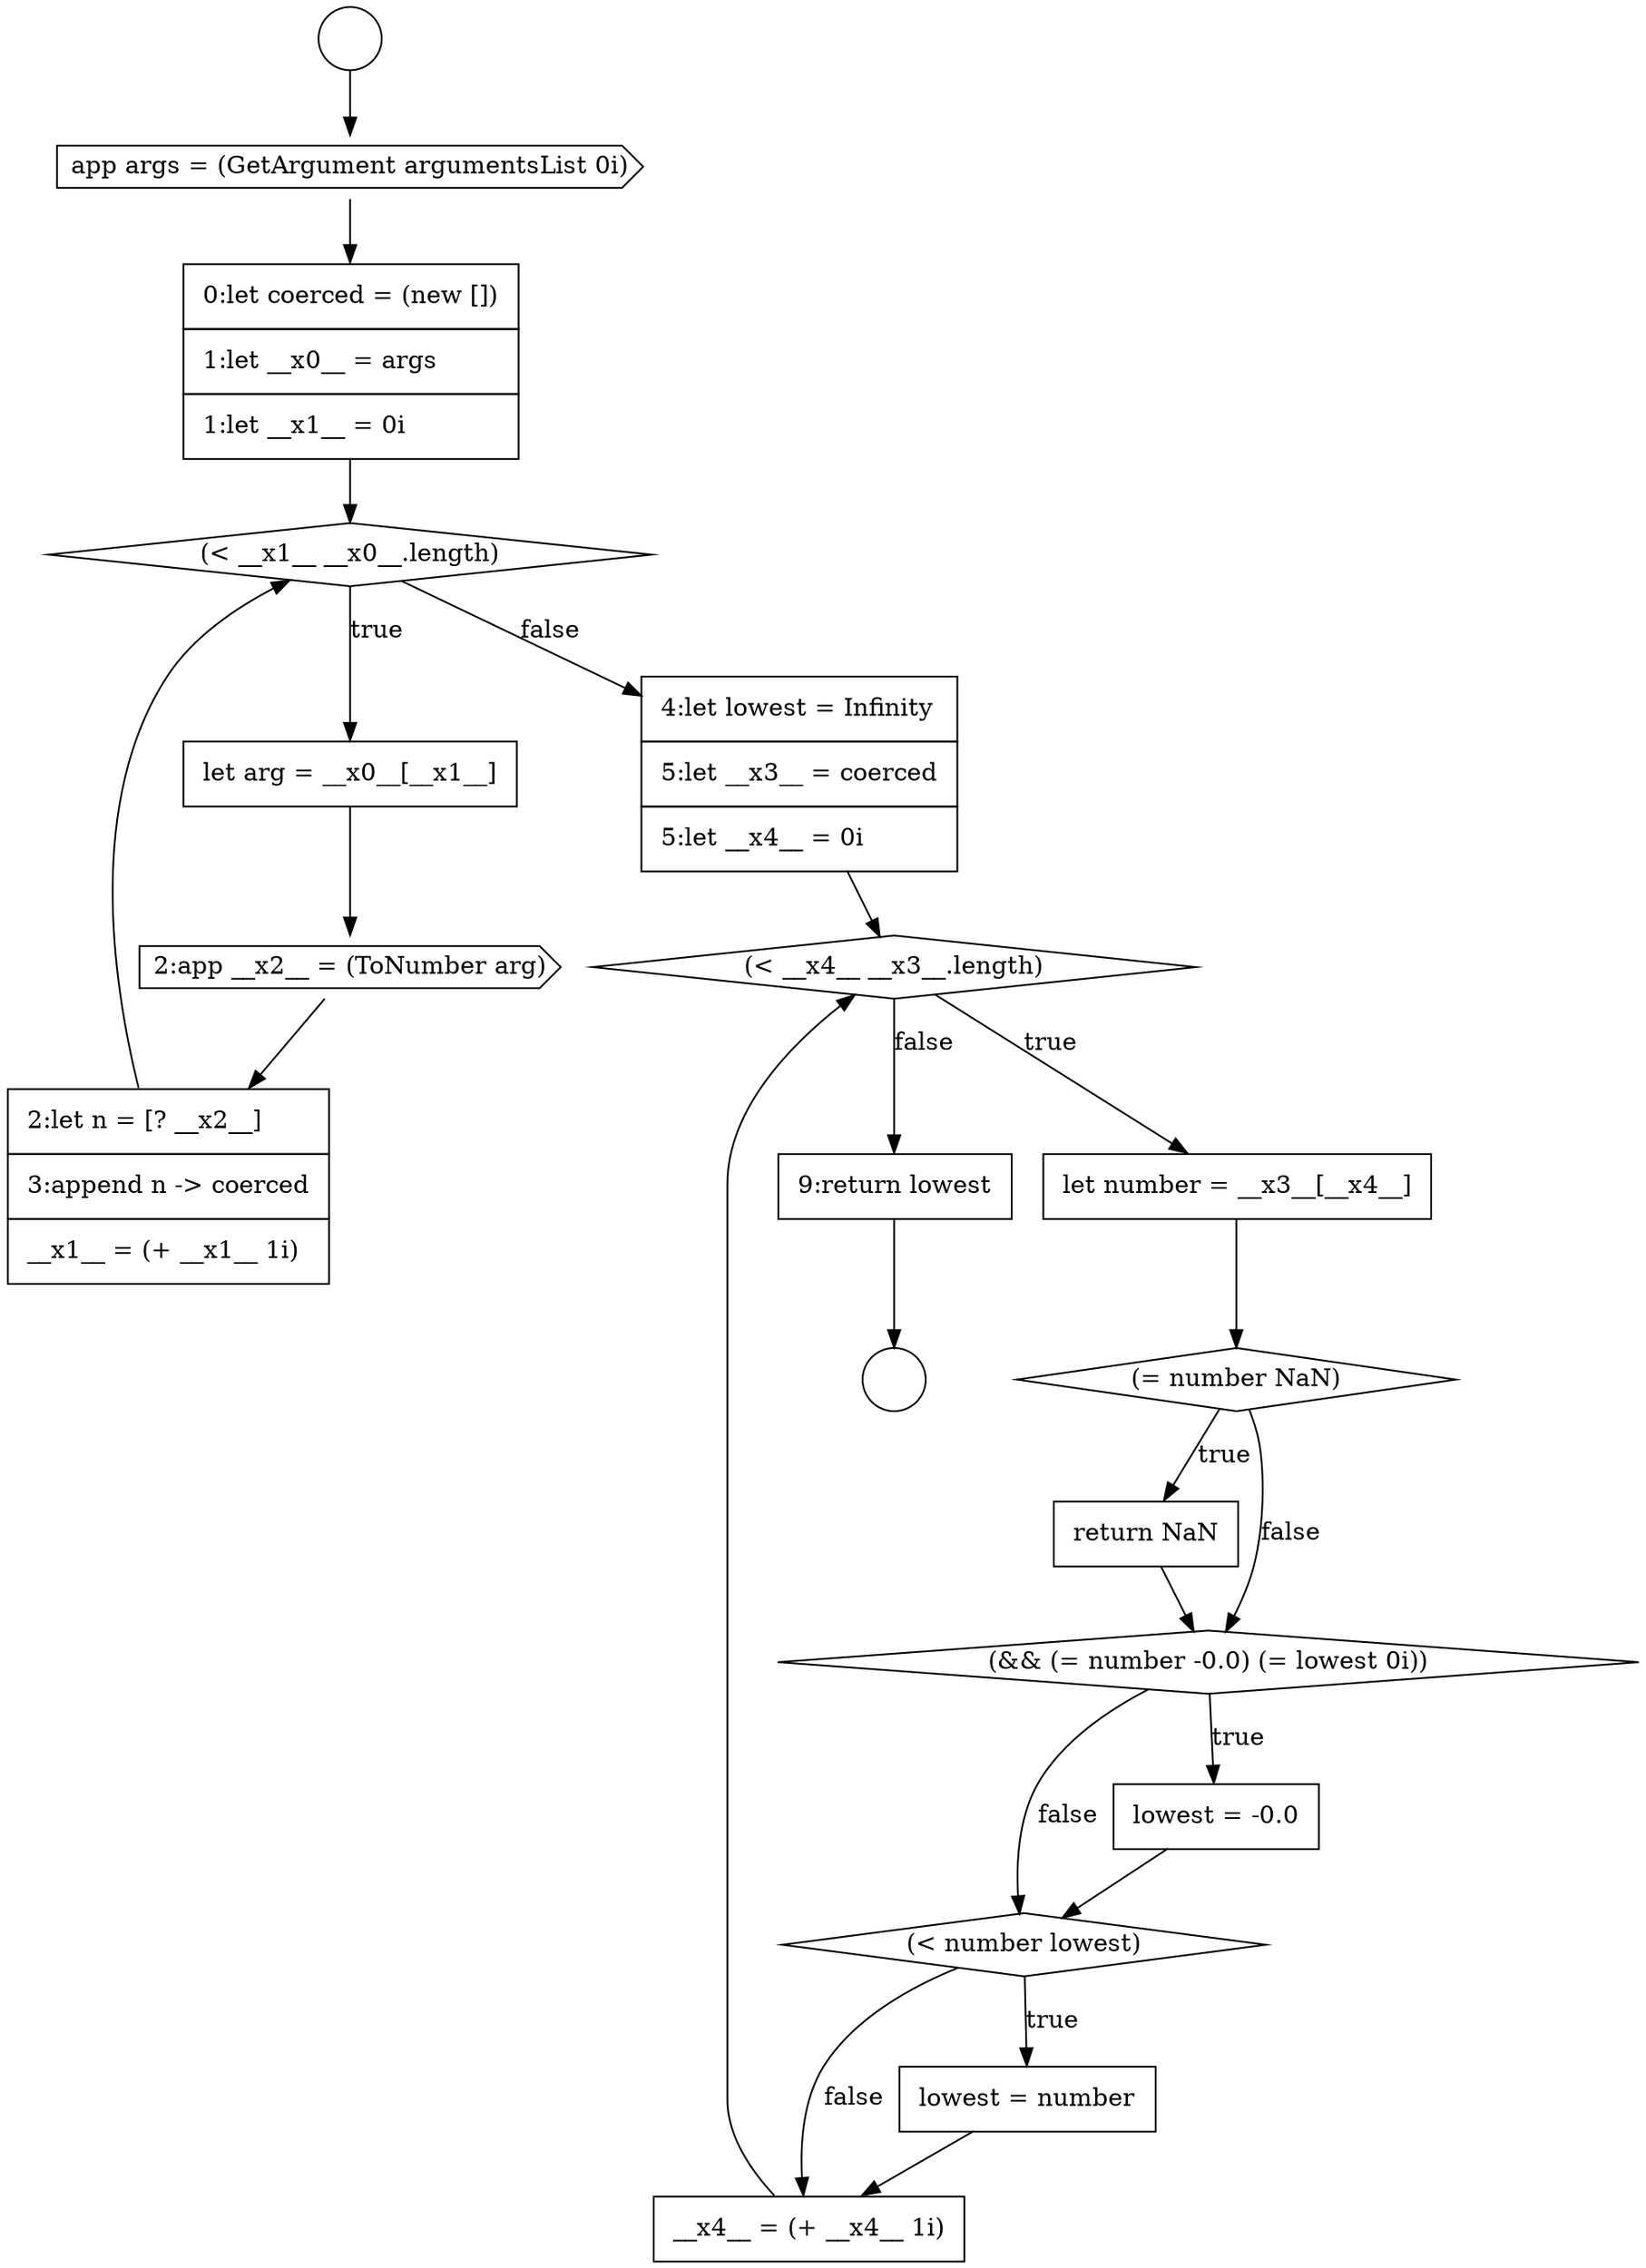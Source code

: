 digraph {
  node13283 [shape=circle label=" " color="black" fillcolor="white" style=filled]
  node13298 [shape=none, margin=0, label=<<font color="black">
    <table border="0" cellborder="1" cellspacing="0" cellpadding="10">
      <tr><td align="left">lowest = number</td></tr>
    </table>
  </font>> color="black" fillcolor="white" style=filled]
  node13287 [shape=none, margin=0, label=<<font color="black">
    <table border="0" cellborder="1" cellspacing="0" cellpadding="10">
      <tr><td align="left">let arg = __x0__[__x1__]</td></tr>
    </table>
  </font>> color="black" fillcolor="white" style=filled]
  node13286 [shape=diamond, label=<<font color="black">(&lt; __x1__ __x0__.length)</font>> color="black" fillcolor="white" style=filled]
  node13282 [shape=circle label=" " color="black" fillcolor="white" style=filled]
  node13297 [shape=diamond, label=<<font color="black">(&lt; number lowest)</font>> color="black" fillcolor="white" style=filled]
  node13291 [shape=diamond, label=<<font color="black">(&lt; __x4__ __x3__.length)</font>> color="black" fillcolor="white" style=filled]
  node13296 [shape=none, margin=0, label=<<font color="black">
    <table border="0" cellborder="1" cellspacing="0" cellpadding="10">
      <tr><td align="left">lowest = -0.0</td></tr>
    </table>
  </font>> color="black" fillcolor="white" style=filled]
  node13300 [shape=none, margin=0, label=<<font color="black">
    <table border="0" cellborder="1" cellspacing="0" cellpadding="10">
      <tr><td align="left">9:return lowest</td></tr>
    </table>
  </font>> color="black" fillcolor="white" style=filled]
  node13285 [shape=none, margin=0, label=<<font color="black">
    <table border="0" cellborder="1" cellspacing="0" cellpadding="10">
      <tr><td align="left">0:let coerced = (new [])</td></tr>
      <tr><td align="left">1:let __x0__ = args</td></tr>
      <tr><td align="left">1:let __x1__ = 0i</td></tr>
    </table>
  </font>> color="black" fillcolor="white" style=filled]
  node13299 [shape=none, margin=0, label=<<font color="black">
    <table border="0" cellborder="1" cellspacing="0" cellpadding="10">
      <tr><td align="left">__x4__ = (+ __x4__ 1i)</td></tr>
    </table>
  </font>> color="black" fillcolor="white" style=filled]
  node13284 [shape=cds, label=<<font color="black">app args = (GetArgument argumentsList 0i)</font>> color="black" fillcolor="white" style=filled]
  node13288 [shape=cds, label=<<font color="black">2:app __x2__ = (ToNumber arg)</font>> color="black" fillcolor="white" style=filled]
  node13294 [shape=none, margin=0, label=<<font color="black">
    <table border="0" cellborder="1" cellspacing="0" cellpadding="10">
      <tr><td align="left">return NaN</td></tr>
    </table>
  </font>> color="black" fillcolor="white" style=filled]
  node13289 [shape=none, margin=0, label=<<font color="black">
    <table border="0" cellborder="1" cellspacing="0" cellpadding="10">
      <tr><td align="left">2:let n = [? __x2__]</td></tr>
      <tr><td align="left">3:append n -&gt; coerced</td></tr>
      <tr><td align="left">__x1__ = (+ __x1__ 1i)</td></tr>
    </table>
  </font>> color="black" fillcolor="white" style=filled]
  node13295 [shape=diamond, label=<<font color="black">(&amp;&amp; (= number -0.0) (= lowest 0i))</font>> color="black" fillcolor="white" style=filled]
  node13290 [shape=none, margin=0, label=<<font color="black">
    <table border="0" cellborder="1" cellspacing="0" cellpadding="10">
      <tr><td align="left">4:let lowest = Infinity</td></tr>
      <tr><td align="left">5:let __x3__ = coerced</td></tr>
      <tr><td align="left">5:let __x4__ = 0i</td></tr>
    </table>
  </font>> color="black" fillcolor="white" style=filled]
  node13293 [shape=diamond, label=<<font color="black">(= number NaN)</font>> color="black" fillcolor="white" style=filled]
  node13292 [shape=none, margin=0, label=<<font color="black">
    <table border="0" cellborder="1" cellspacing="0" cellpadding="10">
      <tr><td align="left">let number = __x3__[__x4__]</td></tr>
    </table>
  </font>> color="black" fillcolor="white" style=filled]
  node13287 -> node13288 [ color="black"]
  node13286 -> node13287 [label=<<font color="black">true</font>> color="black"]
  node13286 -> node13290 [label=<<font color="black">false</font>> color="black"]
  node13299 -> node13291 [ color="black"]
  node13291 -> node13292 [label=<<font color="black">true</font>> color="black"]
  node13291 -> node13300 [label=<<font color="black">false</font>> color="black"]
  node13293 -> node13294 [label=<<font color="black">true</font>> color="black"]
  node13293 -> node13295 [label=<<font color="black">false</font>> color="black"]
  node13289 -> node13286 [ color="black"]
  node13296 -> node13297 [ color="black"]
  node13295 -> node13296 [label=<<font color="black">true</font>> color="black"]
  node13295 -> node13297 [label=<<font color="black">false</font>> color="black"]
  node13285 -> node13286 [ color="black"]
  node13300 -> node13283 [ color="black"]
  node13290 -> node13291 [ color="black"]
  node13297 -> node13298 [label=<<font color="black">true</font>> color="black"]
  node13297 -> node13299 [label=<<font color="black">false</font>> color="black"]
  node13292 -> node13293 [ color="black"]
  node13288 -> node13289 [ color="black"]
  node13282 -> node13284 [ color="black"]
  node13284 -> node13285 [ color="black"]
  node13298 -> node13299 [ color="black"]
  node13294 -> node13295 [ color="black"]
}
